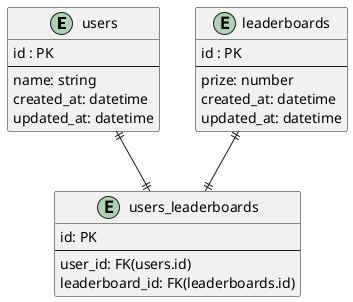 @startuml

entity "users" {
  id : PK
  --
  name: string
  created_at: datetime
  updated_at: datetime
}

entity "leaderboards" {
  id : PK
  --
  prize: number
  created_at: datetime
  updated_at: datetime
}

entity "users_leaderboards" {
  id: PK
  --
  user_id: FK(users.id)
  leaderboard_id: FK(leaderboards.id)
}

users ||--|| users_leaderboards
leaderboards ||--|| users_leaderboards

@enduml
